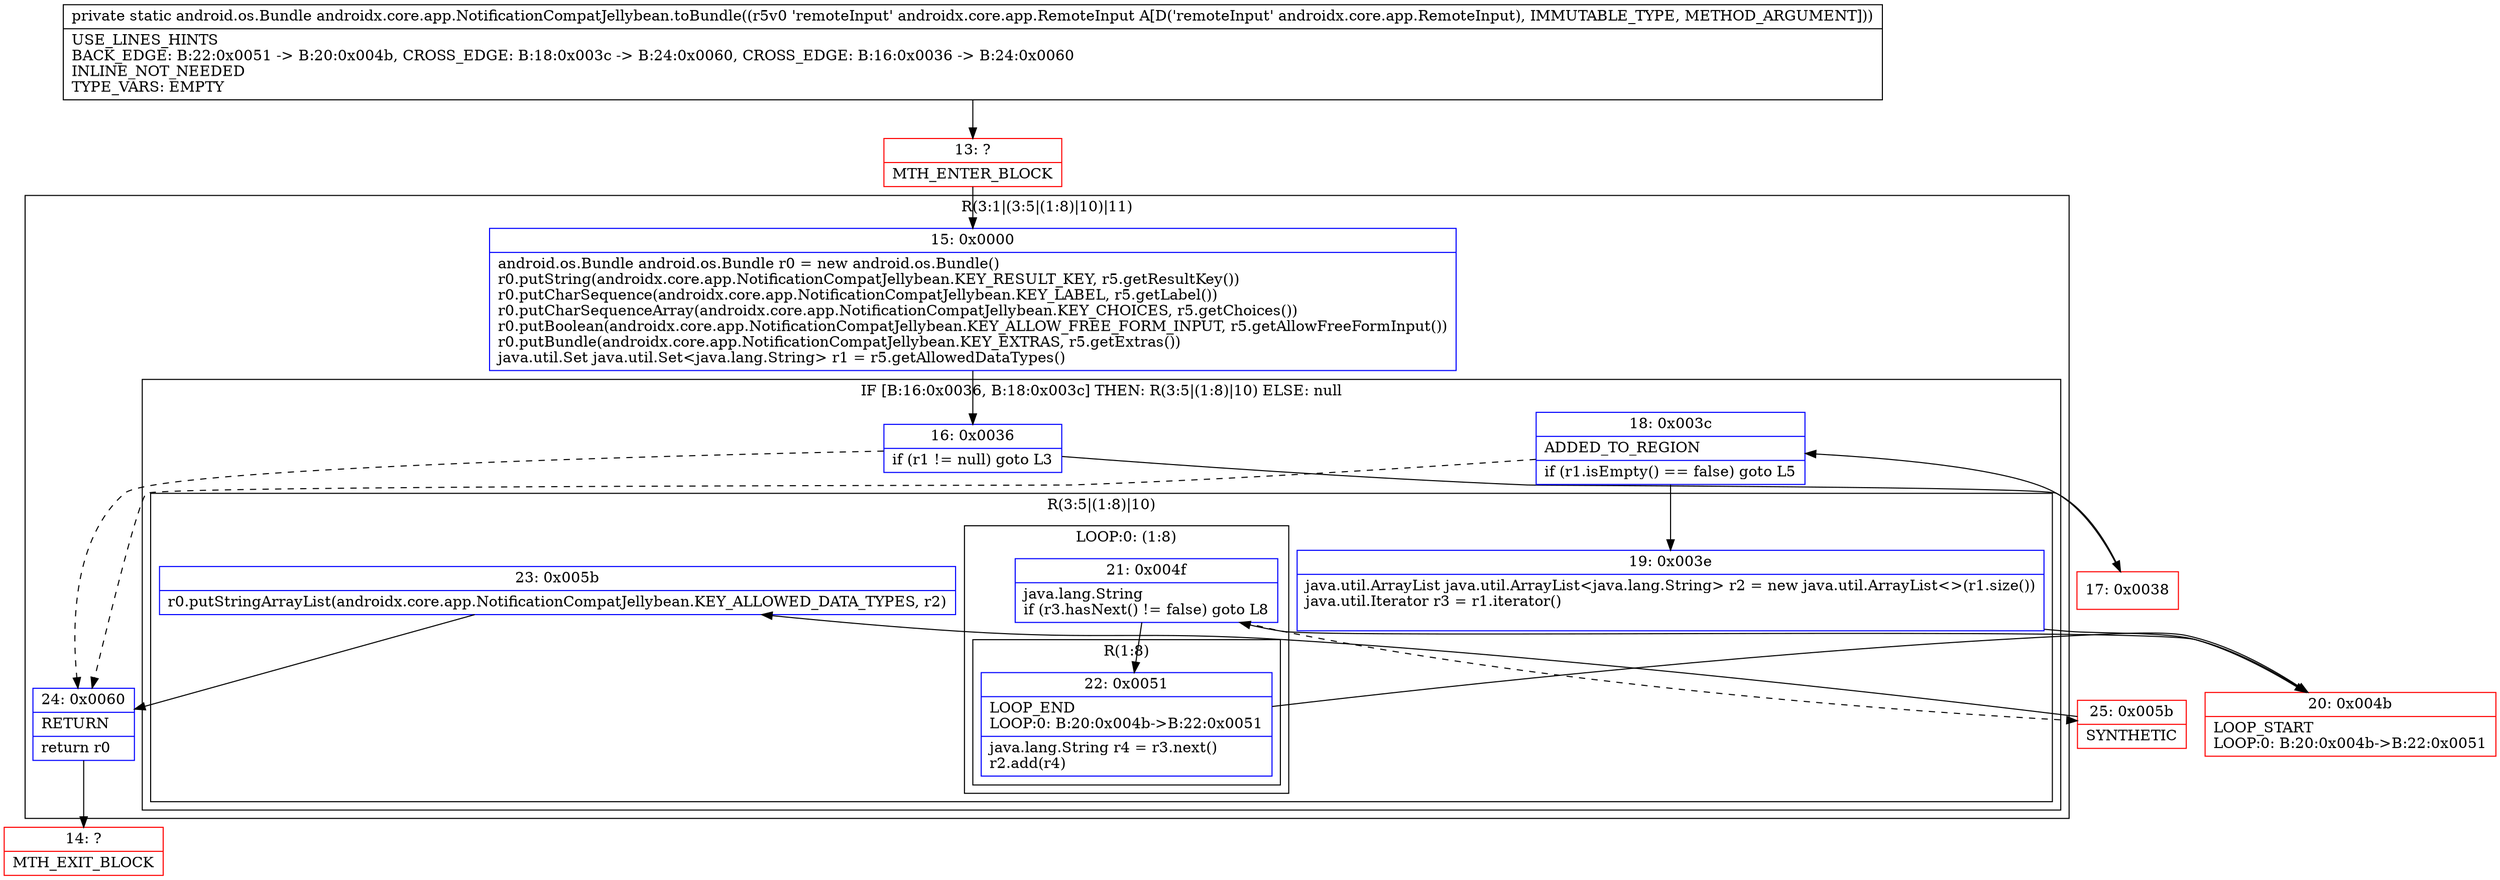 digraph "CFG forandroidx.core.app.NotificationCompatJellybean.toBundle(Landroidx\/core\/app\/RemoteInput;)Landroid\/os\/Bundle;" {
subgraph cluster_Region_1182666701 {
label = "R(3:1|(3:5|(1:8)|10)|11)";
node [shape=record,color=blue];
Node_15 [shape=record,label="{15\:\ 0x0000|android.os.Bundle android.os.Bundle r0 = new android.os.Bundle()\lr0.putString(androidx.core.app.NotificationCompatJellybean.KEY_RESULT_KEY, r5.getResultKey())\lr0.putCharSequence(androidx.core.app.NotificationCompatJellybean.KEY_LABEL, r5.getLabel())\lr0.putCharSequenceArray(androidx.core.app.NotificationCompatJellybean.KEY_CHOICES, r5.getChoices())\lr0.putBoolean(androidx.core.app.NotificationCompatJellybean.KEY_ALLOW_FREE_FORM_INPUT, r5.getAllowFreeFormInput())\lr0.putBundle(androidx.core.app.NotificationCompatJellybean.KEY_EXTRAS, r5.getExtras())\ljava.util.Set java.util.Set\<java.lang.String\> r1 = r5.getAllowedDataTypes()\l}"];
subgraph cluster_IfRegion_1051173805 {
label = "IF [B:16:0x0036, B:18:0x003c] THEN: R(3:5|(1:8)|10) ELSE: null";
node [shape=record,color=blue];
Node_16 [shape=record,label="{16\:\ 0x0036|if (r1 != null) goto L3\l}"];
Node_18 [shape=record,label="{18\:\ 0x003c|ADDED_TO_REGION\l|if (r1.isEmpty() == false) goto L5\l}"];
subgraph cluster_Region_1593582493 {
label = "R(3:5|(1:8)|10)";
node [shape=record,color=blue];
Node_19 [shape=record,label="{19\:\ 0x003e|java.util.ArrayList java.util.ArrayList\<java.lang.String\> r2 = new java.util.ArrayList\<\>(r1.size())\ljava.util.Iterator r3 = r1.iterator()\l\l}"];
subgraph cluster_LoopRegion_1112035450 {
label = "LOOP:0: (1:8)";
node [shape=record,color=blue];
Node_21 [shape=record,label="{21\:\ 0x004f|java.lang.String \lif (r3.hasNext() != false) goto L8\l}"];
subgraph cluster_Region_1724935639 {
label = "R(1:8)";
node [shape=record,color=blue];
Node_22 [shape=record,label="{22\:\ 0x0051|LOOP_END\lLOOP:0: B:20:0x004b\-\>B:22:0x0051\l|java.lang.String r4 = r3.next()\lr2.add(r4)\l}"];
}
}
Node_23 [shape=record,label="{23\:\ 0x005b|r0.putStringArrayList(androidx.core.app.NotificationCompatJellybean.KEY_ALLOWED_DATA_TYPES, r2)\l}"];
}
}
Node_24 [shape=record,label="{24\:\ 0x0060|RETURN\l|return r0\l}"];
}
Node_13 [shape=record,color=red,label="{13\:\ ?|MTH_ENTER_BLOCK\l}"];
Node_17 [shape=record,color=red,label="{17\:\ 0x0038}"];
Node_20 [shape=record,color=red,label="{20\:\ 0x004b|LOOP_START\lLOOP:0: B:20:0x004b\-\>B:22:0x0051\l}"];
Node_25 [shape=record,color=red,label="{25\:\ 0x005b|SYNTHETIC\l}"];
Node_14 [shape=record,color=red,label="{14\:\ ?|MTH_EXIT_BLOCK\l}"];
MethodNode[shape=record,label="{private static android.os.Bundle androidx.core.app.NotificationCompatJellybean.toBundle((r5v0 'remoteInput' androidx.core.app.RemoteInput A[D('remoteInput' androidx.core.app.RemoteInput), IMMUTABLE_TYPE, METHOD_ARGUMENT]))  | USE_LINES_HINTS\lBACK_EDGE: B:22:0x0051 \-\> B:20:0x004b, CROSS_EDGE: B:18:0x003c \-\> B:24:0x0060, CROSS_EDGE: B:16:0x0036 \-\> B:24:0x0060\lINLINE_NOT_NEEDED\lTYPE_VARS: EMPTY\l}"];
MethodNode -> Node_13;Node_15 -> Node_16;
Node_16 -> Node_17;
Node_16 -> Node_24[style=dashed];
Node_18 -> Node_19;
Node_18 -> Node_24[style=dashed];
Node_19 -> Node_20;
Node_21 -> Node_22;
Node_21 -> Node_25[style=dashed];
Node_22 -> Node_20;
Node_23 -> Node_24;
Node_24 -> Node_14;
Node_13 -> Node_15;
Node_17 -> Node_18;
Node_20 -> Node_21;
Node_25 -> Node_23;
}


